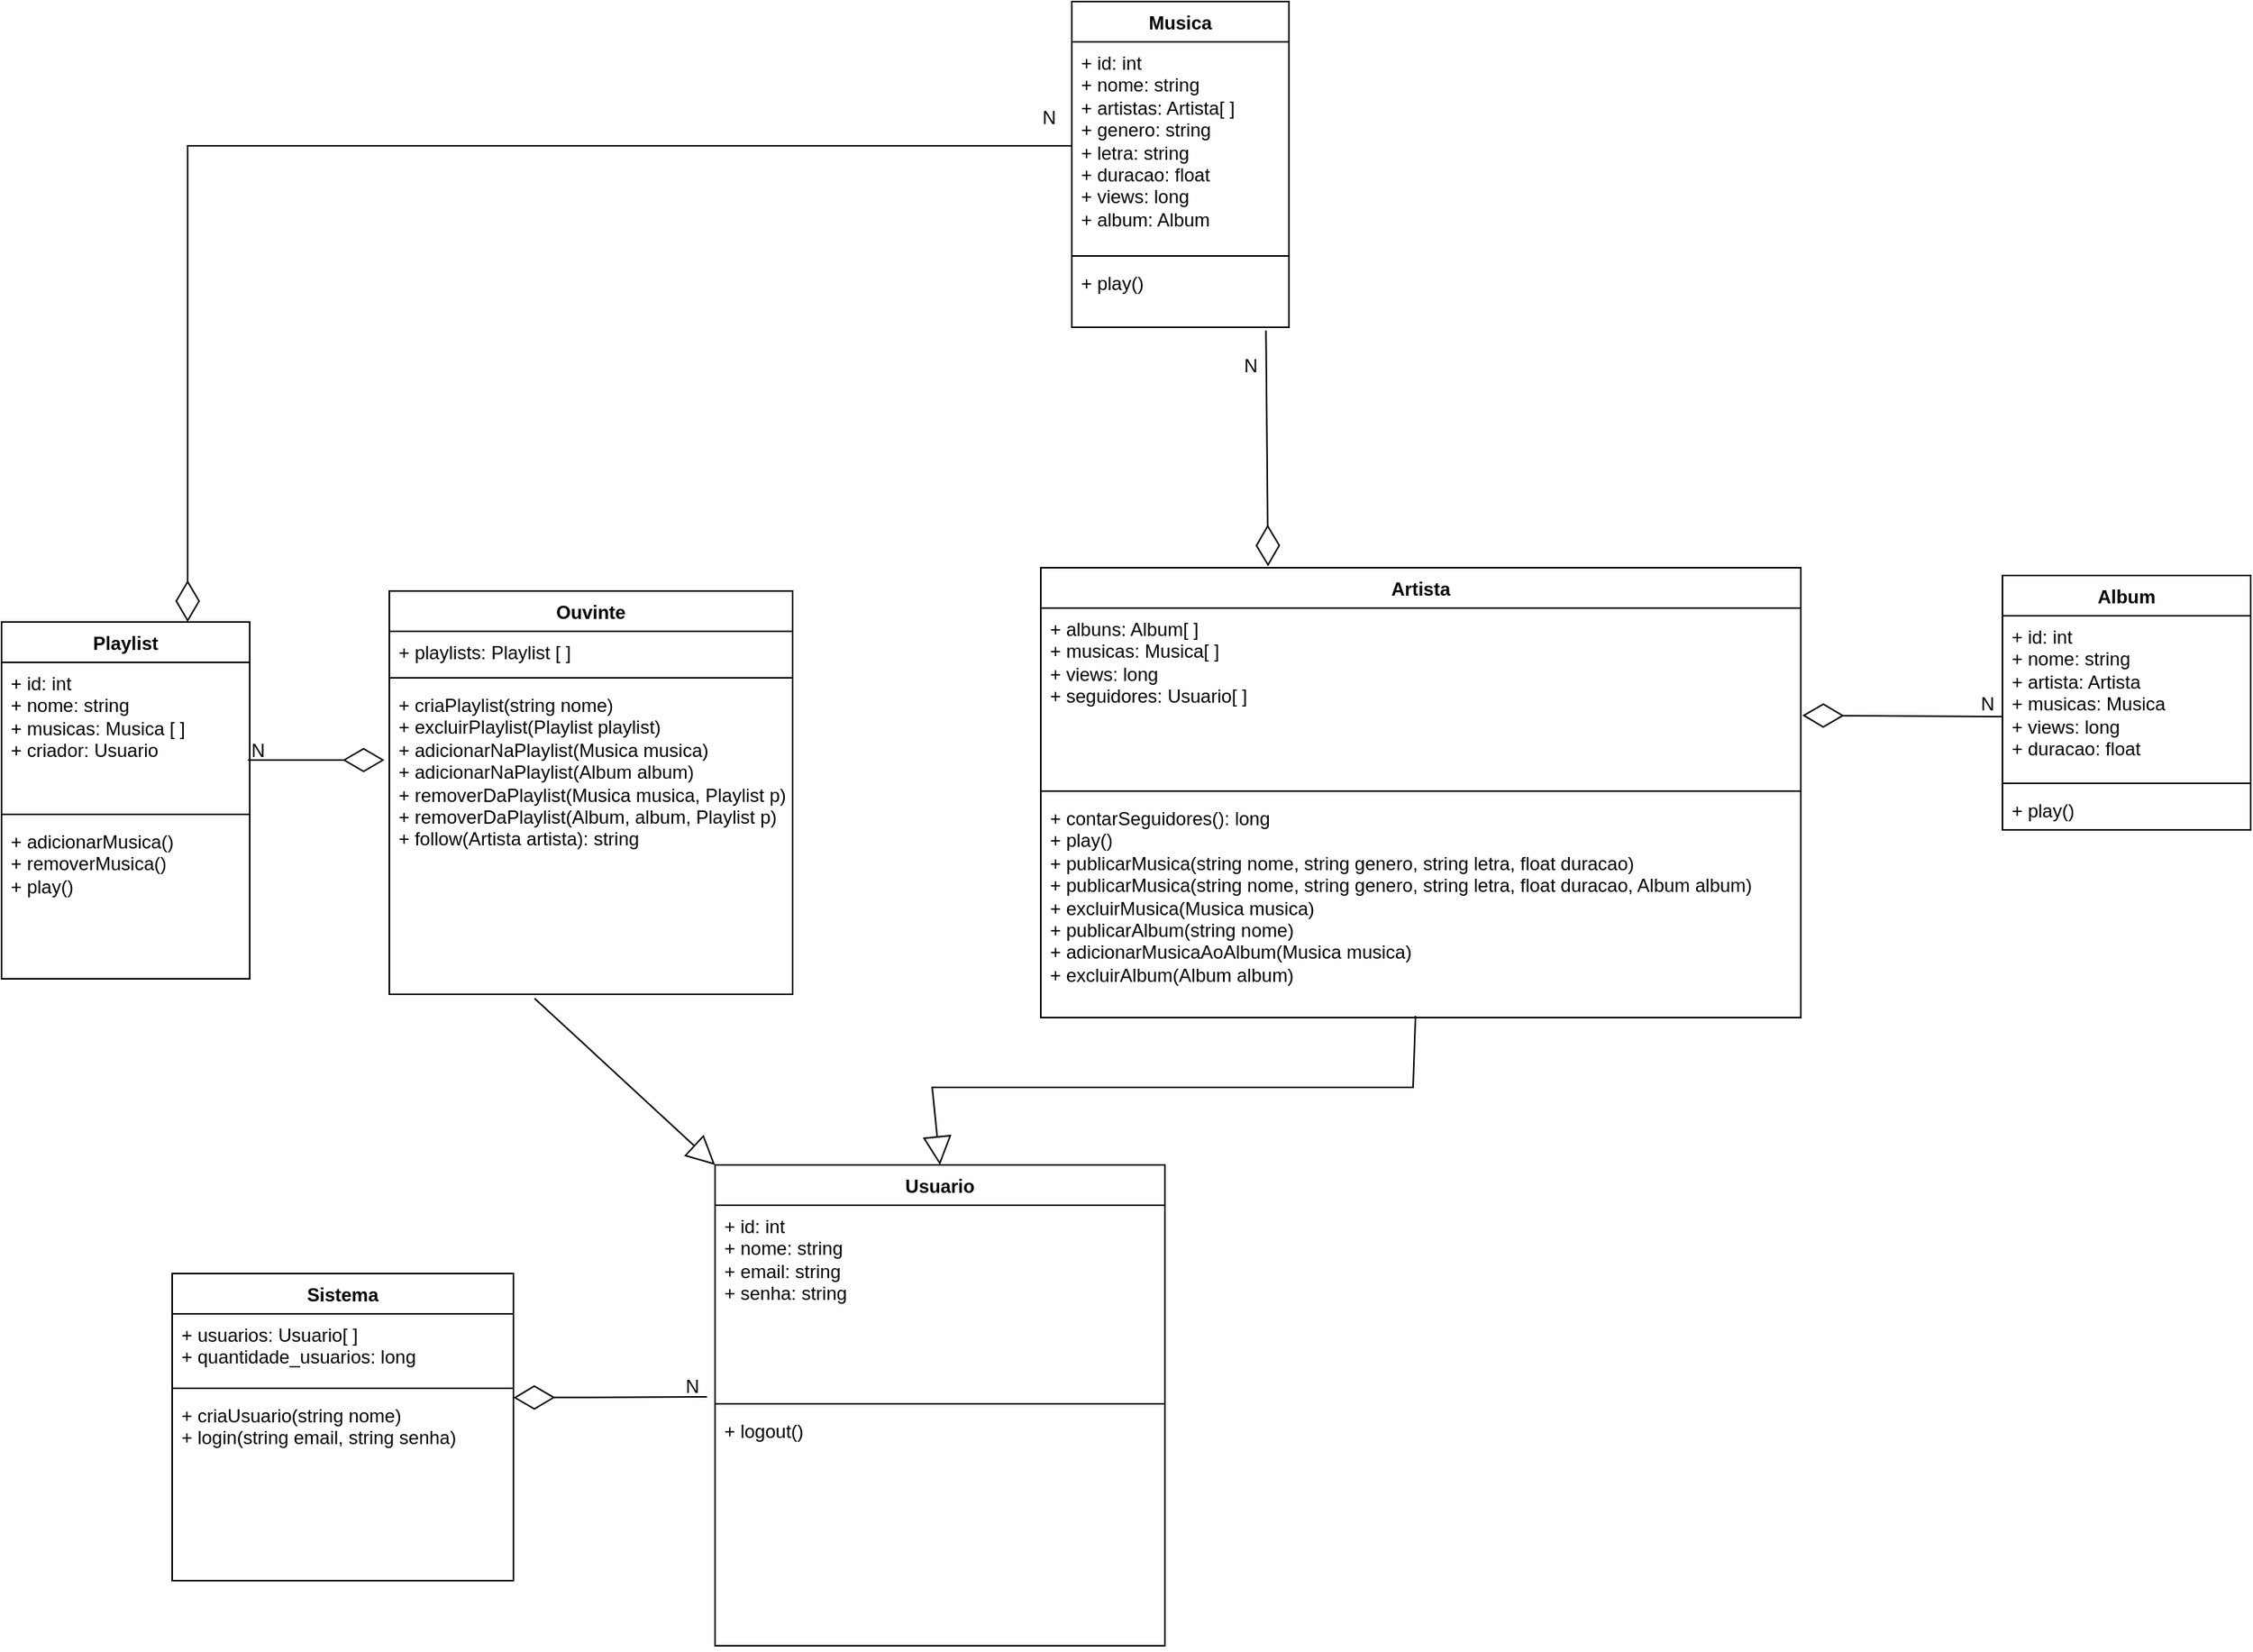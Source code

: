 <mxfile version="24.3.1" type="github">
  <diagram id="C5RBs43oDa-KdzZeNtuy" name="Page-1">
    <mxGraphModel dx="2018" dy="1827" grid="1" gridSize="10" guides="1" tooltips="1" connect="1" arrows="1" fold="1" page="1" pageScale="1" pageWidth="827" pageHeight="1169" math="0" shadow="0">
      <root>
        <mxCell id="WIyWlLk6GJQsqaUBKTNV-0" />
        <mxCell id="WIyWlLk6GJQsqaUBKTNV-1" parent="WIyWlLk6GJQsqaUBKTNV-0" />
        <mxCell id="Qz4DSYTSkl4mfM7tazpU-0" value="Musica" style="swimlane;fontStyle=1;align=center;verticalAlign=top;childLayout=stackLayout;horizontal=1;startSize=26;horizontalStack=0;resizeParent=1;resizeParentMax=0;resizeLast=0;collapsible=1;marginBottom=0;whiteSpace=wrap;html=1;" vertex="1" parent="WIyWlLk6GJQsqaUBKTNV-1">
          <mxGeometry y="-10" width="140" height="210" as="geometry" />
        </mxCell>
        <mxCell id="Qz4DSYTSkl4mfM7tazpU-1" value="+ id: int&lt;br&gt;+ nome: string&lt;br&gt;+ artistas: Artista[ ]&lt;br&gt;+ genero: string&lt;br&gt;+ letra: string&lt;div&gt;+ duracao: float&lt;br&gt;+ views: long&lt;br&gt;+ album: Album&lt;/div&gt;" style="text;strokeColor=none;fillColor=none;align=left;verticalAlign=top;spacingLeft=4;spacingRight=4;overflow=hidden;rotatable=0;points=[[0,0.5],[1,0.5]];portConstraint=eastwest;whiteSpace=wrap;html=1;" vertex="1" parent="Qz4DSYTSkl4mfM7tazpU-0">
          <mxGeometry y="26" width="140" height="134" as="geometry" />
        </mxCell>
        <mxCell id="Qz4DSYTSkl4mfM7tazpU-2" value="" style="line;strokeWidth=1;fillColor=none;align=left;verticalAlign=middle;spacingTop=-1;spacingLeft=3;spacingRight=3;rotatable=0;labelPosition=right;points=[];portConstraint=eastwest;strokeColor=inherit;" vertex="1" parent="Qz4DSYTSkl4mfM7tazpU-0">
          <mxGeometry y="160" width="140" height="8" as="geometry" />
        </mxCell>
        <mxCell id="Qz4DSYTSkl4mfM7tazpU-3" value="&lt;div&gt;+ play()&lt;/div&gt;" style="text;strokeColor=none;fillColor=none;align=left;verticalAlign=top;spacingLeft=4;spacingRight=4;overflow=hidden;rotatable=0;points=[[0,0.5],[1,0.5]];portConstraint=eastwest;whiteSpace=wrap;html=1;" vertex="1" parent="Qz4DSYTSkl4mfM7tazpU-0">
          <mxGeometry y="168" width="140" height="42" as="geometry" />
        </mxCell>
        <mxCell id="Qz4DSYTSkl4mfM7tazpU-4" value="Artista" style="swimlane;fontStyle=1;align=center;verticalAlign=top;childLayout=stackLayout;horizontal=1;startSize=26;horizontalStack=0;resizeParent=1;resizeParentMax=0;resizeLast=0;collapsible=1;marginBottom=0;whiteSpace=wrap;html=1;" vertex="1" parent="WIyWlLk6GJQsqaUBKTNV-1">
          <mxGeometry x="-20" y="355" width="490" height="290" as="geometry" />
        </mxCell>
        <mxCell id="Qz4DSYTSkl4mfM7tazpU-5" value="+ albuns: Album[ ]&lt;div&gt;+ musicas: Musica[ ]&amp;nbsp;&lt;/div&gt;&lt;div&gt;+ views: long&lt;br&gt;+ seguidores: Usuario[ ]&amp;nbsp;&lt;/div&gt;" style="text;strokeColor=none;fillColor=none;align=left;verticalAlign=top;spacingLeft=4;spacingRight=4;overflow=hidden;rotatable=0;points=[[0,0.5],[1,0.5]];portConstraint=eastwest;whiteSpace=wrap;html=1;" vertex="1" parent="Qz4DSYTSkl4mfM7tazpU-4">
          <mxGeometry y="26" width="490" height="114" as="geometry" />
        </mxCell>
        <mxCell id="Qz4DSYTSkl4mfM7tazpU-6" value="" style="line;strokeWidth=1;fillColor=none;align=left;verticalAlign=middle;spacingTop=-1;spacingLeft=3;spacingRight=3;rotatable=0;labelPosition=right;points=[];portConstraint=eastwest;strokeColor=inherit;" vertex="1" parent="Qz4DSYTSkl4mfM7tazpU-4">
          <mxGeometry y="140" width="490" height="8" as="geometry" />
        </mxCell>
        <mxCell id="Qz4DSYTSkl4mfM7tazpU-7" value="+ contarSeguidores(): long&lt;br&gt;+ play()&lt;br&gt;+ publicarMusica(string nome, string genero, string letra, float duracao)&lt;div&gt;+ publicarMusica(string nome, string genero, string letra, float duracao, Album album)&lt;br&gt;+ excluirMusica(Musica musica)&lt;br&gt;+ publicarAlbum(string nome)&lt;br&gt;+ adicionarMusicaAoAlbum(Musica musica)&lt;br&gt;+ excluirAlbum(Album album)&lt;/div&gt;" style="text;strokeColor=none;fillColor=none;align=left;verticalAlign=top;spacingLeft=4;spacingRight=4;overflow=hidden;rotatable=0;points=[[0,0.5],[1,0.5]];portConstraint=eastwest;whiteSpace=wrap;html=1;" vertex="1" parent="Qz4DSYTSkl4mfM7tazpU-4">
          <mxGeometry y="148" width="490" height="142" as="geometry" />
        </mxCell>
        <mxCell id="Qz4DSYTSkl4mfM7tazpU-8" value="Usuario" style="swimlane;fontStyle=1;align=center;verticalAlign=top;childLayout=stackLayout;horizontal=1;startSize=26;horizontalStack=0;resizeParent=1;resizeParentMax=0;resizeLast=0;collapsible=1;marginBottom=0;whiteSpace=wrap;html=1;" vertex="1" parent="WIyWlLk6GJQsqaUBKTNV-1">
          <mxGeometry x="-230" y="740" width="290" height="310" as="geometry" />
        </mxCell>
        <mxCell id="Qz4DSYTSkl4mfM7tazpU-9" value="+ id: int&lt;br&gt;+ nome: string&lt;br&gt;+ email: string&lt;br&gt;+ senha: string" style="text;strokeColor=none;fillColor=none;align=left;verticalAlign=top;spacingLeft=4;spacingRight=4;overflow=hidden;rotatable=0;points=[[0,0.5],[1,0.5]];portConstraint=eastwest;whiteSpace=wrap;html=1;" vertex="1" parent="Qz4DSYTSkl4mfM7tazpU-8">
          <mxGeometry y="26" width="290" height="124" as="geometry" />
        </mxCell>
        <mxCell id="Qz4DSYTSkl4mfM7tazpU-10" value="" style="line;strokeWidth=1;fillColor=none;align=left;verticalAlign=middle;spacingTop=-1;spacingLeft=3;spacingRight=3;rotatable=0;labelPosition=right;points=[];portConstraint=eastwest;strokeColor=inherit;" vertex="1" parent="Qz4DSYTSkl4mfM7tazpU-8">
          <mxGeometry y="150" width="290" height="8" as="geometry" />
        </mxCell>
        <mxCell id="Qz4DSYTSkl4mfM7tazpU-11" value="+ logout()" style="text;strokeColor=none;fillColor=none;align=left;verticalAlign=top;spacingLeft=4;spacingRight=4;overflow=hidden;rotatable=0;points=[[0,0.5],[1,0.5]];portConstraint=eastwest;whiteSpace=wrap;html=1;" vertex="1" parent="Qz4DSYTSkl4mfM7tazpU-8">
          <mxGeometry y="158" width="290" height="152" as="geometry" />
        </mxCell>
        <mxCell id="Qz4DSYTSkl4mfM7tazpU-12" value="Sistema" style="swimlane;fontStyle=1;align=center;verticalAlign=top;childLayout=stackLayout;horizontal=1;startSize=26;horizontalStack=0;resizeParent=1;resizeParentMax=0;resizeLast=0;collapsible=1;marginBottom=0;whiteSpace=wrap;html=1;" vertex="1" parent="WIyWlLk6GJQsqaUBKTNV-1">
          <mxGeometry x="-580" y="810" width="220" height="198" as="geometry" />
        </mxCell>
        <mxCell id="Qz4DSYTSkl4mfM7tazpU-13" value="+ usuarios: Usuario[ ]&amp;nbsp;&lt;br&gt;+ quantidade_usuarios: long" style="text;strokeColor=none;fillColor=none;align=left;verticalAlign=top;spacingLeft=4;spacingRight=4;overflow=hidden;rotatable=0;points=[[0,0.5],[1,0.5]];portConstraint=eastwest;whiteSpace=wrap;html=1;" vertex="1" parent="Qz4DSYTSkl4mfM7tazpU-12">
          <mxGeometry y="26" width="220" height="44" as="geometry" />
        </mxCell>
        <mxCell id="Qz4DSYTSkl4mfM7tazpU-14" value="" style="line;strokeWidth=1;fillColor=none;align=left;verticalAlign=middle;spacingTop=-1;spacingLeft=3;spacingRight=3;rotatable=0;labelPosition=right;points=[];portConstraint=eastwest;strokeColor=inherit;" vertex="1" parent="Qz4DSYTSkl4mfM7tazpU-12">
          <mxGeometry y="70" width="220" height="8" as="geometry" />
        </mxCell>
        <mxCell id="Qz4DSYTSkl4mfM7tazpU-15" value="+ criaUsuario(string nome)&lt;br&gt;+ login(string email, string senha)" style="text;strokeColor=none;fillColor=none;align=left;verticalAlign=top;spacingLeft=4;spacingRight=4;overflow=hidden;rotatable=0;points=[[0,0.5],[1,0.5]];portConstraint=eastwest;whiteSpace=wrap;html=1;" vertex="1" parent="Qz4DSYTSkl4mfM7tazpU-12">
          <mxGeometry y="78" width="220" height="120" as="geometry" />
        </mxCell>
        <mxCell id="Qz4DSYTSkl4mfM7tazpU-16" value="Album" style="swimlane;fontStyle=1;align=center;verticalAlign=top;childLayout=stackLayout;horizontal=1;startSize=26;horizontalStack=0;resizeParent=1;resizeParentMax=0;resizeLast=0;collapsible=1;marginBottom=0;whiteSpace=wrap;html=1;" vertex="1" parent="WIyWlLk6GJQsqaUBKTNV-1">
          <mxGeometry x="600" y="360" width="160" height="164" as="geometry" />
        </mxCell>
        <mxCell id="Qz4DSYTSkl4mfM7tazpU-17" value="+ id: int&lt;br&gt;+ nome: string&lt;br&gt;+ artista: Artista&lt;br&gt;+ musicas: Musica&lt;br&gt;+ views: long&lt;br&gt;+ duracao: float" style="text;strokeColor=none;fillColor=none;align=left;verticalAlign=top;spacingLeft=4;spacingRight=4;overflow=hidden;rotatable=0;points=[[0,0.5],[1,0.5]];portConstraint=eastwest;whiteSpace=wrap;html=1;" vertex="1" parent="Qz4DSYTSkl4mfM7tazpU-16">
          <mxGeometry y="26" width="160" height="104" as="geometry" />
        </mxCell>
        <mxCell id="Qz4DSYTSkl4mfM7tazpU-18" value="" style="line;strokeWidth=1;fillColor=none;align=left;verticalAlign=middle;spacingTop=-1;spacingLeft=3;spacingRight=3;rotatable=0;labelPosition=right;points=[];portConstraint=eastwest;strokeColor=inherit;" vertex="1" parent="Qz4DSYTSkl4mfM7tazpU-16">
          <mxGeometry y="130" width="160" height="8" as="geometry" />
        </mxCell>
        <mxCell id="Qz4DSYTSkl4mfM7tazpU-19" value="+ play()" style="text;strokeColor=none;fillColor=none;align=left;verticalAlign=top;spacingLeft=4;spacingRight=4;overflow=hidden;rotatable=0;points=[[0,0.5],[1,0.5]];portConstraint=eastwest;whiteSpace=wrap;html=1;" vertex="1" parent="Qz4DSYTSkl4mfM7tazpU-16">
          <mxGeometry y="138" width="160" height="26" as="geometry" />
        </mxCell>
        <mxCell id="Qz4DSYTSkl4mfM7tazpU-24" value="Playlist" style="swimlane;fontStyle=1;align=center;verticalAlign=top;childLayout=stackLayout;horizontal=1;startSize=26;horizontalStack=0;resizeParent=1;resizeParentMax=0;resizeLast=0;collapsible=1;marginBottom=0;whiteSpace=wrap;html=1;" vertex="1" parent="WIyWlLk6GJQsqaUBKTNV-1">
          <mxGeometry x="-690" y="390" width="160" height="230" as="geometry" />
        </mxCell>
        <mxCell id="Qz4DSYTSkl4mfM7tazpU-25" value="+ id: int&lt;div&gt;+ nome: string&lt;br&gt;+ musicas: Musica [ ]&lt;/div&gt;&lt;div&gt;+ criador: Usuario&lt;/div&gt;" style="text;strokeColor=none;fillColor=none;align=left;verticalAlign=top;spacingLeft=4;spacingRight=4;overflow=hidden;rotatable=0;points=[[0,0.5],[1,0.5]];portConstraint=eastwest;whiteSpace=wrap;html=1;" vertex="1" parent="Qz4DSYTSkl4mfM7tazpU-24">
          <mxGeometry y="26" width="160" height="94" as="geometry" />
        </mxCell>
        <mxCell id="Qz4DSYTSkl4mfM7tazpU-26" value="" style="line;strokeWidth=1;fillColor=none;align=left;verticalAlign=middle;spacingTop=-1;spacingLeft=3;spacingRight=3;rotatable=0;labelPosition=right;points=[];portConstraint=eastwest;strokeColor=inherit;" vertex="1" parent="Qz4DSYTSkl4mfM7tazpU-24">
          <mxGeometry y="120" width="160" height="8" as="geometry" />
        </mxCell>
        <mxCell id="Qz4DSYTSkl4mfM7tazpU-27" value="+ adicionarMusica()&lt;div&gt;+ removerMusica()&lt;br&gt;+ play()&lt;/div&gt;" style="text;strokeColor=none;fillColor=none;align=left;verticalAlign=top;spacingLeft=4;spacingRight=4;overflow=hidden;rotatable=0;points=[[0,0.5],[1,0.5]];portConstraint=eastwest;whiteSpace=wrap;html=1;" vertex="1" parent="Qz4DSYTSkl4mfM7tazpU-24">
          <mxGeometry y="128" width="160" height="102" as="geometry" />
        </mxCell>
        <mxCell id="Qz4DSYTSkl4mfM7tazpU-31" value="Ouvinte" style="swimlane;fontStyle=1;align=center;verticalAlign=top;childLayout=stackLayout;horizontal=1;startSize=26;horizontalStack=0;resizeParent=1;resizeParentMax=0;resizeLast=0;collapsible=1;marginBottom=0;whiteSpace=wrap;html=1;" vertex="1" parent="WIyWlLk6GJQsqaUBKTNV-1">
          <mxGeometry x="-440" y="370" width="260" height="260" as="geometry" />
        </mxCell>
        <mxCell id="Qz4DSYTSkl4mfM7tazpU-32" value="+ playlists: Playlist [ ]&amp;nbsp;" style="text;strokeColor=none;fillColor=none;align=left;verticalAlign=top;spacingLeft=4;spacingRight=4;overflow=hidden;rotatable=0;points=[[0,0.5],[1,0.5]];portConstraint=eastwest;whiteSpace=wrap;html=1;" vertex="1" parent="Qz4DSYTSkl4mfM7tazpU-31">
          <mxGeometry y="26" width="260" height="26" as="geometry" />
        </mxCell>
        <mxCell id="Qz4DSYTSkl4mfM7tazpU-33" value="" style="line;strokeWidth=1;fillColor=none;align=left;verticalAlign=middle;spacingTop=-1;spacingLeft=3;spacingRight=3;rotatable=0;labelPosition=right;points=[];portConstraint=eastwest;strokeColor=inherit;" vertex="1" parent="Qz4DSYTSkl4mfM7tazpU-31">
          <mxGeometry y="52" width="260" height="8" as="geometry" />
        </mxCell>
        <mxCell id="Qz4DSYTSkl4mfM7tazpU-34" value="+ criaPlaylist(string nome)&lt;br&gt;+ excluirPlaylist(Playlist playlist)&lt;br&gt;+ adicionarNaPlaylist(Musica musica)&lt;br&gt;+ adicionarNaPlaylist(Album album)&lt;br&gt;+ removerDaPlaylist(Musica musica, Playlist p)&lt;br&gt;+ removerDaPlaylist(Album, album, Playlist p)&lt;br&gt;+ follow(Artista artista): string" style="text;strokeColor=none;fillColor=none;align=left;verticalAlign=top;spacingLeft=4;spacingRight=4;overflow=hidden;rotatable=0;points=[[0,0.5],[1,0.5]];portConstraint=eastwest;whiteSpace=wrap;html=1;" vertex="1" parent="Qz4DSYTSkl4mfM7tazpU-31">
          <mxGeometry y="60" width="260" height="200" as="geometry" />
        </mxCell>
        <mxCell id="Qz4DSYTSkl4mfM7tazpU-36" value="" style="endArrow=block;endSize=16;endFill=0;html=1;rounded=0;exitX=0.36;exitY=1.013;exitDx=0;exitDy=0;exitPerimeter=0;entryX=0;entryY=0;entryDx=0;entryDy=0;" edge="1" parent="WIyWlLk6GJQsqaUBKTNV-1" source="Qz4DSYTSkl4mfM7tazpU-34" target="Qz4DSYTSkl4mfM7tazpU-8">
          <mxGeometry width="160" relative="1" as="geometry">
            <mxPoint x="50" y="780" as="sourcePoint" />
            <mxPoint x="210" y="780" as="targetPoint" />
          </mxGeometry>
        </mxCell>
        <mxCell id="Qz4DSYTSkl4mfM7tazpU-37" value="" style="endArrow=block;endSize=16;endFill=0;html=1;rounded=0;exitX=0.493;exitY=0.992;exitDx=0;exitDy=0;exitPerimeter=0;entryX=0.5;entryY=0;entryDx=0;entryDy=0;" edge="1" parent="WIyWlLk6GJQsqaUBKTNV-1" source="Qz4DSYTSkl4mfM7tazpU-7" target="Qz4DSYTSkl4mfM7tazpU-8">
          <mxGeometry width="160" relative="1" as="geometry">
            <mxPoint x="50" y="780" as="sourcePoint" />
            <mxPoint x="-85" y="690" as="targetPoint" />
            <Array as="points">
              <mxPoint x="220" y="690" />
              <mxPoint x="-90" y="690" />
            </Array>
          </mxGeometry>
        </mxCell>
        <mxCell id="Qz4DSYTSkl4mfM7tazpU-38" value="" style="endArrow=diamondThin;endFill=0;endSize=24;html=1;rounded=0;entryX=1.002;entryY=0.607;entryDx=0;entryDy=0;entryPerimeter=0;exitX=0;exitY=0.625;exitDx=0;exitDy=0;exitPerimeter=0;" edge="1" parent="WIyWlLk6GJQsqaUBKTNV-1" source="Qz4DSYTSkl4mfM7tazpU-17" target="Qz4DSYTSkl4mfM7tazpU-5">
          <mxGeometry width="160" relative="1" as="geometry">
            <mxPoint x="510" y="680" as="sourcePoint" />
            <mxPoint x="550" y="540" as="targetPoint" />
            <Array as="points" />
          </mxGeometry>
        </mxCell>
        <mxCell id="Qz4DSYTSkl4mfM7tazpU-39" value="" style="endArrow=diamondThin;endFill=0;endSize=24;html=1;rounded=0;exitX=0.894;exitY=1.051;exitDx=0;exitDy=0;exitPerimeter=0;entryX=0.299;entryY=-0.003;entryDx=0;entryDy=0;entryPerimeter=0;" edge="1" parent="WIyWlLk6GJQsqaUBKTNV-1" source="Qz4DSYTSkl4mfM7tazpU-3" target="Qz4DSYTSkl4mfM7tazpU-4">
          <mxGeometry width="160" relative="1" as="geometry">
            <mxPoint x="580" y="560" as="sourcePoint" />
            <mxPoint x="125" y="350" as="targetPoint" />
            <Array as="points" />
          </mxGeometry>
        </mxCell>
        <mxCell id="Qz4DSYTSkl4mfM7tazpU-40" value="N" style="text;html=1;align=center;verticalAlign=middle;resizable=0;points=[];autosize=1;strokeColor=none;fillColor=none;" vertex="1" parent="WIyWlLk6GJQsqaUBKTNV-1">
          <mxGeometry x="575" y="428" width="30" height="30" as="geometry" />
        </mxCell>
        <mxCell id="Qz4DSYTSkl4mfM7tazpU-41" value="N" style="text;html=1;align=center;verticalAlign=middle;resizable=0;points=[];autosize=1;strokeColor=none;fillColor=none;" vertex="1" parent="WIyWlLk6GJQsqaUBKTNV-1">
          <mxGeometry x="-30" y="50" width="30" height="30" as="geometry" />
        </mxCell>
        <mxCell id="Qz4DSYTSkl4mfM7tazpU-42" value="" style="endArrow=diamondThin;endFill=0;endSize=24;html=1;rounded=0;entryX=-0.012;entryY=0.245;entryDx=0;entryDy=0;entryPerimeter=0;exitX=0.993;exitY=0.67;exitDx=0;exitDy=0;exitPerimeter=0;" edge="1" parent="WIyWlLk6GJQsqaUBKTNV-1" source="Qz4DSYTSkl4mfM7tazpU-25" target="Qz4DSYTSkl4mfM7tazpU-34">
          <mxGeometry width="160" relative="1" as="geometry">
            <mxPoint x="-320" y="320" as="sourcePoint" />
            <mxPoint x="-160" y="320" as="targetPoint" />
          </mxGeometry>
        </mxCell>
        <mxCell id="Qz4DSYTSkl4mfM7tazpU-43" value="N" style="text;html=1;align=center;verticalAlign=middle;resizable=0;points=[];autosize=1;strokeColor=none;fillColor=none;" vertex="1" parent="WIyWlLk6GJQsqaUBKTNV-1">
          <mxGeometry x="-540" y="458" width="30" height="30" as="geometry" />
        </mxCell>
        <mxCell id="Qz4DSYTSkl4mfM7tazpU-45" value="" style="endArrow=diamondThin;endFill=0;endSize=24;html=1;rounded=0;entryX=0.75;entryY=0;entryDx=0;entryDy=0;exitX=0;exitY=0.5;exitDx=0;exitDy=0;" edge="1" parent="WIyWlLk6GJQsqaUBKTNV-1" source="Qz4DSYTSkl4mfM7tazpU-1" target="Qz4DSYTSkl4mfM7tazpU-24">
          <mxGeometry width="160" relative="1" as="geometry">
            <mxPoint x="-570" y="160" as="sourcePoint" />
            <mxPoint x="-390" y="160" as="targetPoint" />
            <Array as="points">
              <mxPoint x="-570" y="83" />
            </Array>
          </mxGeometry>
        </mxCell>
        <mxCell id="Qz4DSYTSkl4mfM7tazpU-47" value="N" style="text;html=1;align=center;verticalAlign=middle;resizable=0;points=[];autosize=1;strokeColor=none;fillColor=none;" vertex="1" parent="WIyWlLk6GJQsqaUBKTNV-1">
          <mxGeometry x="100" y="210" width="30" height="30" as="geometry" />
        </mxCell>
        <mxCell id="Qz4DSYTSkl4mfM7tazpU-48" value="" style="endArrow=diamondThin;endFill=0;endSize=24;html=1;rounded=0;entryX=1;entryY=0.017;entryDx=0;entryDy=0;entryPerimeter=0;exitX=-0.018;exitY=0.996;exitDx=0;exitDy=0;exitPerimeter=0;" edge="1" parent="WIyWlLk6GJQsqaUBKTNV-1" source="Qz4DSYTSkl4mfM7tazpU-9" target="Qz4DSYTSkl4mfM7tazpU-15">
          <mxGeometry width="160" relative="1" as="geometry">
            <mxPoint x="-140" y="610" as="sourcePoint" />
            <mxPoint x="20" y="610" as="targetPoint" />
          </mxGeometry>
        </mxCell>
        <mxCell id="Qz4DSYTSkl4mfM7tazpU-49" value="N" style="text;html=1;align=center;verticalAlign=middle;resizable=0;points=[];autosize=1;strokeColor=none;fillColor=none;" vertex="1" parent="WIyWlLk6GJQsqaUBKTNV-1">
          <mxGeometry x="-260" y="868" width="30" height="30" as="geometry" />
        </mxCell>
      </root>
    </mxGraphModel>
  </diagram>
</mxfile>
